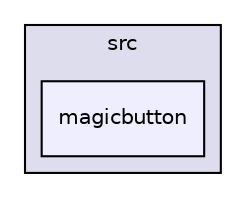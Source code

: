 digraph "src/magicbutton" {
  compound=true
  node [ fontsize="10", fontname="Helvetica"];
  edge [ labelfontsize="10", labelfontname="Helvetica"];
  subgraph clusterdir_68267d1309a1af8e8297ef4c3efbcdba {
    graph [ bgcolor="#ddddee", pencolor="black", label="src" fontname="Helvetica", fontsize="10", URL="dir_68267d1309a1af8e8297ef4c3efbcdba.html"]
  dir_f3f5019cfec28a7e023a4b7b7ab36c7d [shape=box, label="magicbutton", style="filled", fillcolor="#eeeeff", pencolor="black", URL="dir_f3f5019cfec28a7e023a4b7b7ab36c7d.html"];
  }
}
